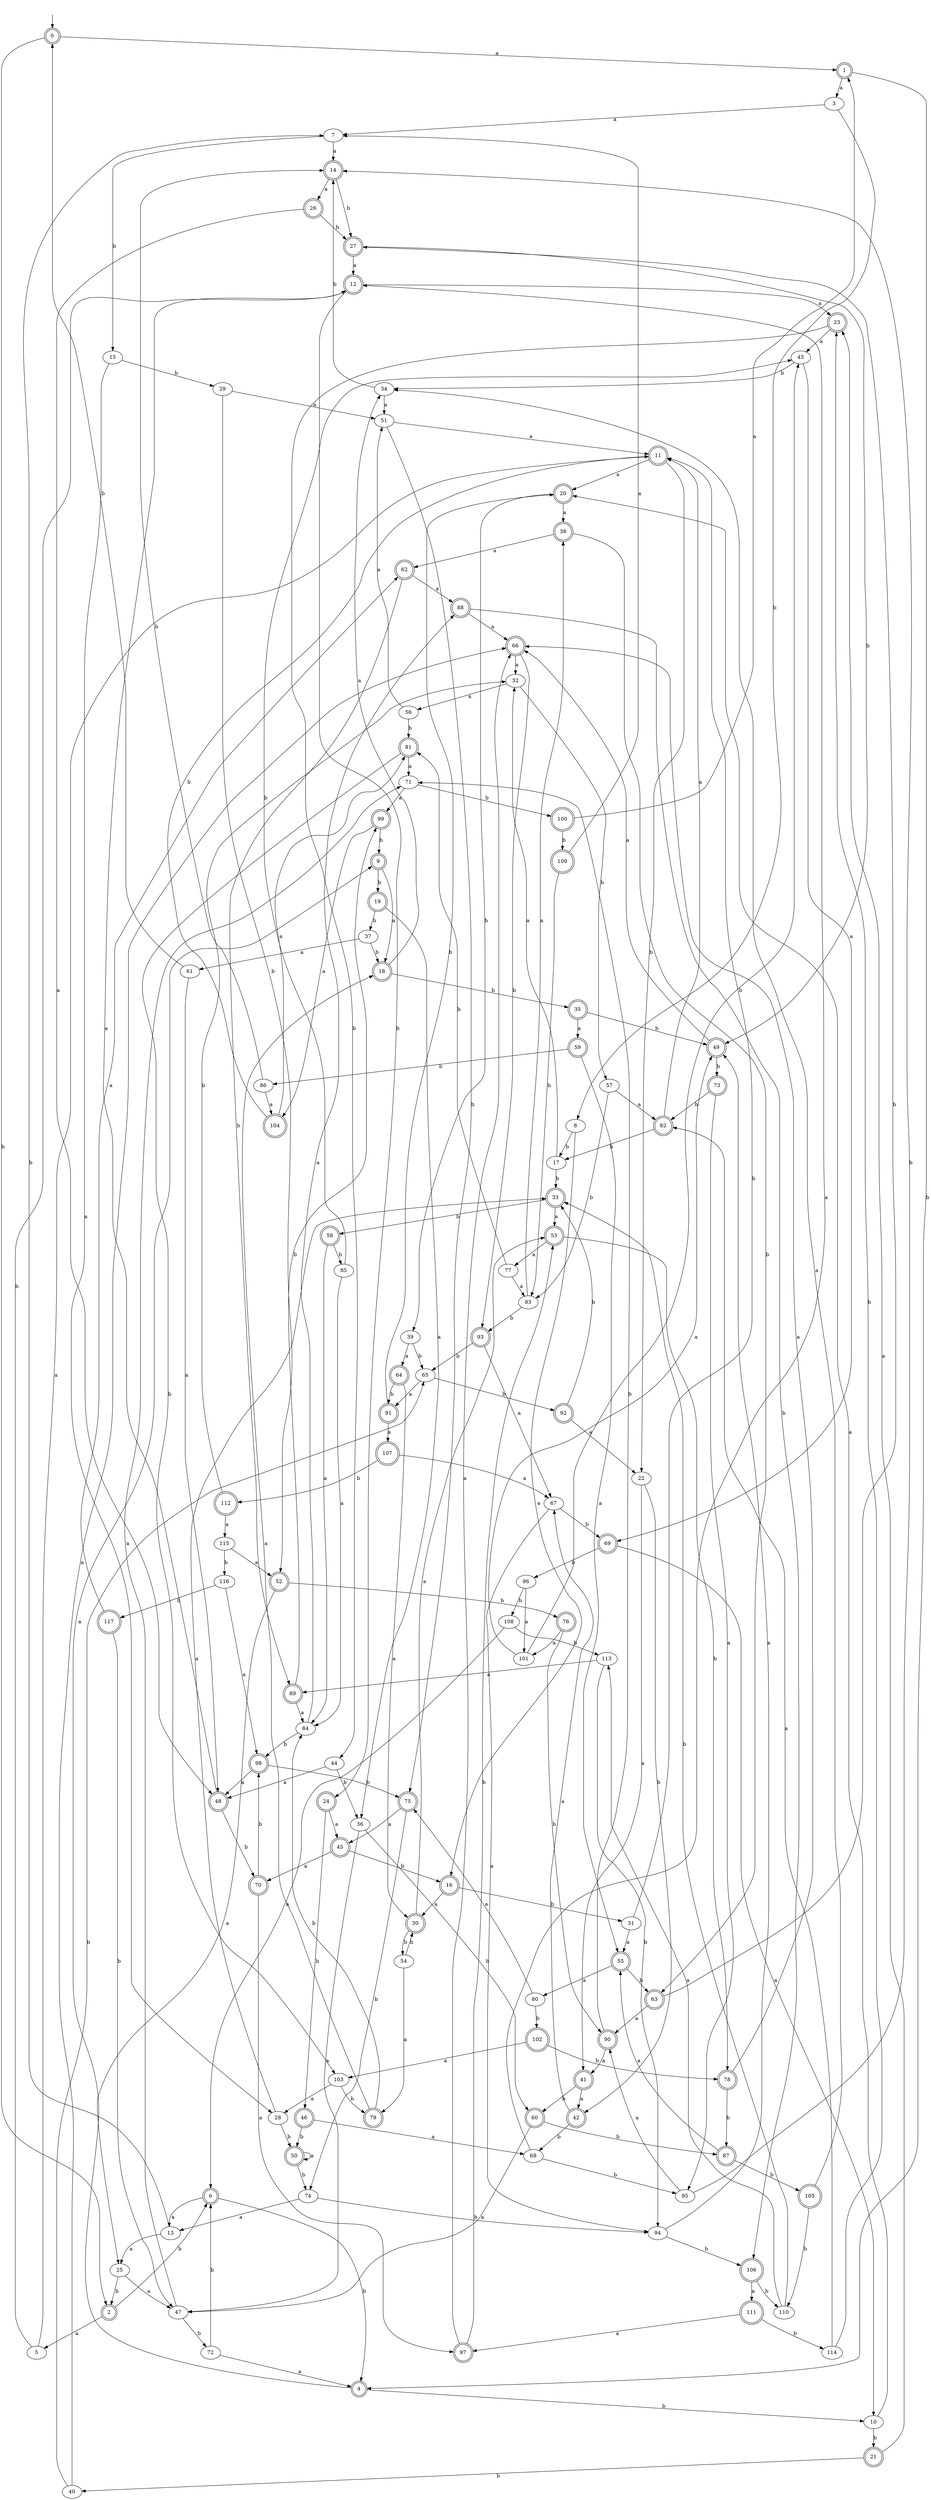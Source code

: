 digraph RandomDFA {
  __start0 [label="", shape=none];
  __start0 -> 0 [label=""];
  0 [shape=circle] [shape=doublecircle]
  0 -> 1 [label="a"]
  0 -> 2 [label="b"]
  1 [shape=doublecircle]
  1 -> 3 [label="a"]
  1 -> 4 [label="b"]
  2 [shape=doublecircle]
  2 -> 5 [label="a"]
  2 -> 6 [label="b"]
  3
  3 -> 7 [label="a"]
  3 -> 8 [label="b"]
  4 [shape=doublecircle]
  4 -> 9 [label="a"]
  4 -> 10 [label="b"]
  5
  5 -> 11 [label="a"]
  5 -> 12 [label="b"]
  6 [shape=doublecircle]
  6 -> 13 [label="a"]
  6 -> 4 [label="b"]
  7
  7 -> 14 [label="a"]
  7 -> 15 [label="b"]
  8
  8 -> 16 [label="a"]
  8 -> 17 [label="b"]
  9 [shape=doublecircle]
  9 -> 18 [label="a"]
  9 -> 19 [label="b"]
  10
  10 -> 20 [label="a"]
  10 -> 21 [label="b"]
  11 [shape=doublecircle]
  11 -> 20 [label="a"]
  11 -> 22 [label="b"]
  12 [shape=doublecircle]
  12 -> 23 [label="a"]
  12 -> 24 [label="b"]
  13
  13 -> 25 [label="a"]
  13 -> 7 [label="b"]
  14 [shape=doublecircle]
  14 -> 26 [label="a"]
  14 -> 27 [label="b"]
  15
  15 -> 28 [label="a"]
  15 -> 29 [label="b"]
  16 [shape=doublecircle]
  16 -> 30 [label="a"]
  16 -> 31 [label="b"]
  17
  17 -> 32 [label="a"]
  17 -> 33 [label="b"]
  18 [shape=doublecircle]
  18 -> 34 [label="a"]
  18 -> 35 [label="b"]
  19 [shape=doublecircle]
  19 -> 36 [label="a"]
  19 -> 37 [label="b"]
  20 [shape=doublecircle]
  20 -> 38 [label="a"]
  20 -> 39 [label="b"]
  21 [shape=doublecircle]
  21 -> 23 [label="a"]
  21 -> 40 [label="b"]
  22
  22 -> 41 [label="a"]
  22 -> 42 [label="b"]
  23 [shape=doublecircle]
  23 -> 43 [label="a"]
  23 -> 44 [label="b"]
  24 [shape=doublecircle]
  24 -> 45 [label="a"]
  24 -> 46 [label="b"]
  25
  25 -> 47 [label="a"]
  25 -> 2 [label="b"]
  26 [shape=doublecircle]
  26 -> 48 [label="a"]
  26 -> 27 [label="b"]
  27 [shape=doublecircle]
  27 -> 12 [label="a"]
  27 -> 49 [label="b"]
  28
  28 -> 33 [label="a"]
  28 -> 50 [label="b"]
  29
  29 -> 51 [label="a"]
  29 -> 52 [label="b"]
  30 [shape=doublecircle]
  30 -> 53 [label="a"]
  30 -> 54 [label="b"]
  31
  31 -> 55 [label="a"]
  31 -> 11 [label="b"]
  32
  32 -> 56 [label="a"]
  32 -> 57 [label="b"]
  33 [shape=doublecircle]
  33 -> 53 [label="a"]
  33 -> 58 [label="b"]
  34
  34 -> 51 [label="a"]
  34 -> 14 [label="b"]
  35 [shape=doublecircle]
  35 -> 59 [label="a"]
  35 -> 49 [label="b"]
  36
  36 -> 47 [label="a"]
  36 -> 60 [label="b"]
  37
  37 -> 61 [label="a"]
  37 -> 18 [label="b"]
  38 [shape=doublecircle]
  38 -> 62 [label="a"]
  38 -> 63 [label="b"]
  39
  39 -> 64 [label="a"]
  39 -> 65 [label="b"]
  40
  40 -> 66 [label="a"]
  40 -> 65 [label="b"]
  41 [shape=doublecircle]
  41 -> 42 [label="a"]
  41 -> 60 [label="b"]
  42 [shape=doublecircle]
  42 -> 67 [label="a"]
  42 -> 68 [label="b"]
  43
  43 -> 69 [label="a"]
  43 -> 34 [label="b"]
  44
  44 -> 48 [label="a"]
  44 -> 36 [label="b"]
  45 [shape=doublecircle]
  45 -> 70 [label="a"]
  45 -> 16 [label="b"]
  46 [shape=doublecircle]
  46 -> 68 [label="a"]
  46 -> 50 [label="b"]
  47
  47 -> 71 [label="a"]
  47 -> 72 [label="b"]
  48 [shape=doublecircle]
  48 -> 12 [label="a"]
  48 -> 70 [label="b"]
  49 [shape=doublecircle]
  49 -> 66 [label="a"]
  49 -> 73 [label="b"]
  50 [shape=doublecircle]
  50 -> 50 [label="a"]
  50 -> 74 [label="b"]
  51
  51 -> 11 [label="a"]
  51 -> 75 [label="b"]
  52 [shape=doublecircle]
  52 -> 25 [label="a"]
  52 -> 76 [label="b"]
  53 [shape=doublecircle]
  53 -> 77 [label="a"]
  53 -> 78 [label="b"]
  54
  54 -> 79 [label="a"]
  54 -> 30 [label="b"]
  55 [shape=doublecircle]
  55 -> 80 [label="a"]
  55 -> 63 [label="b"]
  56
  56 -> 51 [label="a"]
  56 -> 81 [label="b"]
  57
  57 -> 82 [label="a"]
  57 -> 83 [label="b"]
  58 [shape=doublecircle]
  58 -> 84 [label="a"]
  58 -> 85 [label="b"]
  59 [shape=doublecircle]
  59 -> 55 [label="a"]
  59 -> 86 [label="b"]
  60 [shape=doublecircle]
  60 -> 47 [label="a"]
  60 -> 87 [label="b"]
  61
  61 -> 48 [label="a"]
  61 -> 0 [label="b"]
  62 [shape=doublecircle]
  62 -> 88 [label="a"]
  62 -> 89 [label="b"]
  63 [shape=doublecircle]
  63 -> 90 [label="a"]
  63 -> 27 [label="b"]
  64 [shape=doublecircle]
  64 -> 30 [label="a"]
  64 -> 91 [label="b"]
  65
  65 -> 91 [label="a"]
  65 -> 92 [label="b"]
  66 [shape=doublecircle]
  66 -> 32 [label="a"]
  66 -> 93 [label="b"]
  67
  67 -> 94 [label="a"]
  67 -> 69 [label="b"]
  68
  68 -> 12 [label="a"]
  68 -> 95 [label="b"]
  69 [shape=doublecircle]
  69 -> 10 [label="a"]
  69 -> 96 [label="b"]
  70 [shape=doublecircle]
  70 -> 97 [label="a"]
  70 -> 98 [label="b"]
  71
  71 -> 99 [label="a"]
  71 -> 100 [label="b"]
  72
  72 -> 4 [label="a"]
  72 -> 6 [label="b"]
  73 [shape=doublecircle]
  73 -> 95 [label="a"]
  73 -> 82 [label="b"]
  74
  74 -> 13 [label="a"]
  74 -> 94 [label="b"]
  75 [shape=doublecircle]
  75 -> 45 [label="a"]
  75 -> 74 [label="b"]
  76 [shape=doublecircle]
  76 -> 101 [label="a"]
  76 -> 90 [label="b"]
  77
  77 -> 83 [label="a"]
  77 -> 81 [label="b"]
  78 [shape=doublecircle]
  78 -> 66 [label="a"]
  78 -> 87 [label="b"]
  79 [shape=doublecircle]
  79 -> 18 [label="a"]
  79 -> 84 [label="b"]
  80
  80 -> 75 [label="a"]
  80 -> 102 [label="b"]
  81 [shape=doublecircle]
  81 -> 71 [label="a"]
  81 -> 103 [label="b"]
  82 [shape=doublecircle]
  82 -> 11 [label="a"]
  82 -> 17 [label="b"]
  83
  83 -> 38 [label="a"]
  83 -> 93 [label="b"]
  84
  84 -> 88 [label="a"]
  84 -> 98 [label="b"]
  85
  85 -> 84 [label="a"]
  85 -> 43 [label="b"]
  86
  86 -> 104 [label="a"]
  86 -> 14 [label="b"]
  87 [shape=doublecircle]
  87 -> 55 [label="a"]
  87 -> 105 [label="b"]
  88 [shape=doublecircle]
  88 -> 66 [label="a"]
  88 -> 106 [label="b"]
  89 [shape=doublecircle]
  89 -> 84 [label="a"]
  89 -> 99 [label="b"]
  90 [shape=doublecircle]
  90 -> 41 [label="a"]
  90 -> 71 [label="b"]
  91 [shape=doublecircle]
  91 -> 107 [label="a"]
  91 -> 20 [label="b"]
  92 [shape=doublecircle]
  92 -> 22 [label="a"]
  92 -> 33 [label="b"]
  93 [shape=doublecircle]
  93 -> 67 [label="a"]
  93 -> 65 [label="b"]
  94
  94 -> 49 [label="a"]
  94 -> 106 [label="b"]
  95
  95 -> 90 [label="a"]
  95 -> 14 [label="b"]
  96
  96 -> 101 [label="a"]
  96 -> 108 [label="b"]
  97 [shape=doublecircle]
  97 -> 66 [label="a"]
  97 -> 53 [label="b"]
  98 [shape=doublecircle]
  98 -> 48 [label="a"]
  98 -> 75 [label="b"]
  99 [shape=doublecircle]
  99 -> 104 [label="a"]
  99 -> 9 [label="b"]
  100 [shape=doublecircle]
  100 -> 1 [label="a"]
  100 -> 109 [label="b"]
  101
  101 -> 49 [label="a"]
  101 -> 43 [label="b"]
  102 [shape=doublecircle]
  102 -> 103 [label="a"]
  102 -> 78 [label="b"]
  103
  103 -> 28 [label="a"]
  103 -> 79 [label="b"]
  104 [shape=doublecircle]
  104 -> 81 [label="a"]
  104 -> 11 [label="b"]
  105 [shape=doublecircle]
  105 -> 34 [label="a"]
  105 -> 110 [label="b"]
  106 [shape=doublecircle]
  106 -> 111 [label="a"]
  106 -> 110 [label="b"]
  107 [shape=doublecircle]
  107 -> 67 [label="a"]
  107 -> 112 [label="b"]
  108
  108 -> 6 [label="a"]
  108 -> 113 [label="b"]
  109 [shape=doublecircle]
  109 -> 7 [label="a"]
  109 -> 83 [label="b"]
  110
  110 -> 113 [label="a"]
  110 -> 33 [label="b"]
  111 [shape=doublecircle]
  111 -> 97 [label="a"]
  111 -> 114 [label="b"]
  112 [shape=doublecircle]
  112 -> 115 [label="a"]
  112 -> 32 [label="b"]
  113
  113 -> 89 [label="a"]
  113 -> 94 [label="b"]
  114
  114 -> 82 [label="a"]
  114 -> 23 [label="b"]
  115
  115 -> 52 [label="a"]
  115 -> 116 [label="b"]
  116
  116 -> 98 [label="a"]
  116 -> 117 [label="b"]
  117 [shape=doublecircle]
  117 -> 62 [label="a"]
  117 -> 47 [label="b"]
}
